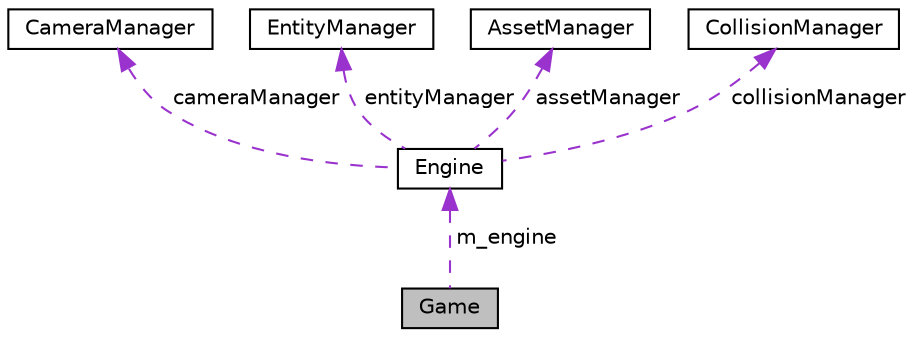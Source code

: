 digraph "Game"
{
  edge [fontname="Helvetica",fontsize="10",labelfontname="Helvetica",labelfontsize="10"];
  node [fontname="Helvetica",fontsize="10",shape=record];
  Node1 [label="Game",height=0.2,width=0.4,color="black", fillcolor="grey75", style="filled", fontcolor="black"];
  Node2 -> Node1 [dir="back",color="darkorchid3",fontsize="10",style="dashed",label=" m_engine" ,fontname="Helvetica"];
  Node2 [label="Engine",height=0.2,width=0.4,color="black", fillcolor="white", style="filled",URL="$class_engine.html"];
  Node3 -> Node2 [dir="back",color="darkorchid3",fontsize="10",style="dashed",label=" cameraManager" ,fontname="Helvetica"];
  Node3 [label="CameraManager",height=0.2,width=0.4,color="black", fillcolor="white", style="filled",URL="$class_camera_manager.html",tooltip="Basic camera class. "];
  Node4 -> Node2 [dir="back",color="darkorchid3",fontsize="10",style="dashed",label=" entityManager" ,fontname="Helvetica"];
  Node4 [label="EntityManager",height=0.2,width=0.4,color="black", fillcolor="white", style="filled",URL="$class_entity_manager.html"];
  Node5 -> Node2 [dir="back",color="darkorchid3",fontsize="10",style="dashed",label=" assetManager" ,fontname="Helvetica"];
  Node5 [label="AssetManager",height=0.2,width=0.4,color="black", fillcolor="white", style="filled",URL="$class_asset_manager.html",tooltip="This is the container for all assets that are to be used in game. "];
  Node6 -> Node2 [dir="back",color="darkorchid3",fontsize="10",style="dashed",label=" collisionManager" ,fontname="Helvetica"];
  Node6 [label="CollisionManager",height=0.2,width=0.4,color="black", fillcolor="white", style="filled",URL="$class_collision_manager.html",tooltip="Handles all collision behavior. "];
}
